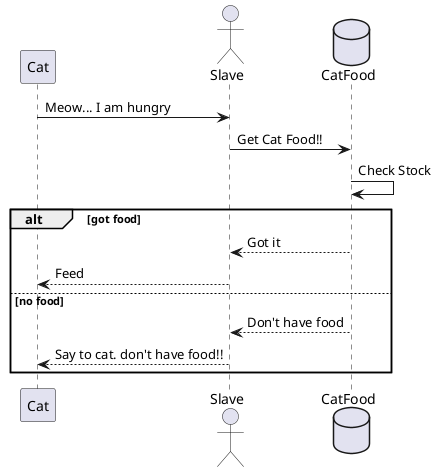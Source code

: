 @startuml
participant Cat as Cat
actor       Slave       as Slave
database    CatFood    as Food
Cat -> Slave: Meow... I am hungry
Slave -> Food: Get Cat Food!!
Food -> Food: Check Stock

alt got food
Food --> Slave: Got it
Slave --> Cat: Feed
    
else no food
Food --> Slave: Don't have food
Slave --> Cat: Say to cat. don't have food!!
end
@enduml